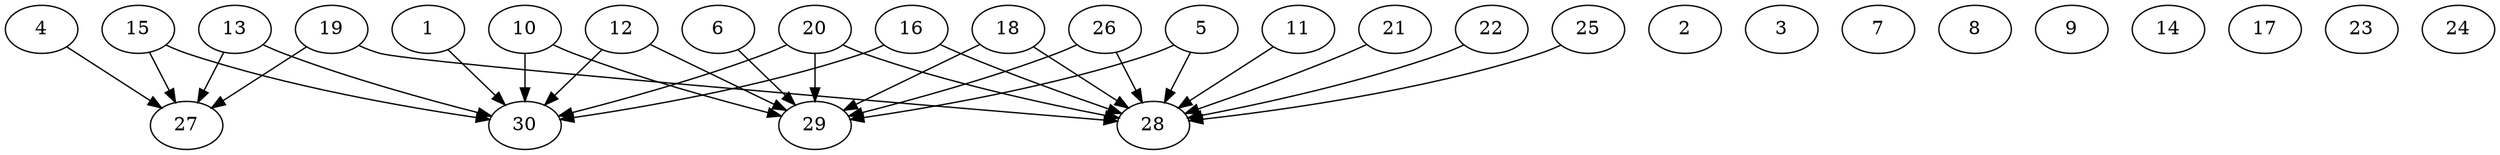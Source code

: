 // DAG automatically generated by daggen at Thu Oct  3 14:04:18 2019
// ./daggen --dot -n 30 --ccr 0.5 --fat 0.9 --regular 0.7 --density 0.6 --mindata 5242880 --maxdata 52428800 
digraph G {
  1 [size="73242624", alpha="0.06", expect_size="36621312"] 
  1 -> 30 [size ="36621312"]
  2 [size="73644032", alpha="0.07", expect_size="36822016"] 
  3 [size="57640960", alpha="0.15", expect_size="28820480"] 
  4 [size="69898240", alpha="0.01", expect_size="34949120"] 
  4 -> 27 [size ="34949120"]
  5 [size="31186944", alpha="0.15", expect_size="15593472"] 
  5 -> 28 [size ="15593472"]
  5 -> 29 [size ="15593472"]
  6 [size="87189504", alpha="0.15", expect_size="43594752"] 
  6 -> 29 [size ="43594752"]
  7 [size="87111680", alpha="0.07", expect_size="43555840"] 
  8 [size="79624192", alpha="0.03", expect_size="39812096"] 
  9 [size="36556800", alpha="0.05", expect_size="18278400"] 
  10 [size="79544320", alpha="0.04", expect_size="39772160"] 
  10 -> 29 [size ="39772160"]
  10 -> 30 [size ="39772160"]
  11 [size="59015168", alpha="0.12", expect_size="29507584"] 
  11 -> 28 [size ="29507584"]
  12 [size="87238656", alpha="0.01", expect_size="43619328"] 
  12 -> 29 [size ="43619328"]
  12 -> 30 [size ="43619328"]
  13 [size="24037376", alpha="0.08", expect_size="12018688"] 
  13 -> 27 [size ="12018688"]
  13 -> 30 [size ="12018688"]
  14 [size="96864256", alpha="0.07", expect_size="48432128"] 
  15 [size="103583744", alpha="0.18", expect_size="51791872"] 
  15 -> 27 [size ="51791872"]
  15 -> 30 [size ="51791872"]
  16 [size="81074176", alpha="0.09", expect_size="40537088"] 
  16 -> 28 [size ="40537088"]
  16 -> 30 [size ="40537088"]
  17 [size="59699200", alpha="0.16", expect_size="29849600"] 
  18 [size="93720576", alpha="0.14", expect_size="46860288"] 
  18 -> 28 [size ="46860288"]
  18 -> 29 [size ="46860288"]
  19 [size="14751744", alpha="0.19", expect_size="7375872"] 
  19 -> 27 [size ="7375872"]
  19 -> 28 [size ="7375872"]
  20 [size="38590464", alpha="0.15", expect_size="19295232"] 
  20 -> 28 [size ="19295232"]
  20 -> 29 [size ="19295232"]
  20 -> 30 [size ="19295232"]
  21 [size="57997312", alpha="0.03", expect_size="28998656"] 
  21 -> 28 [size ="28998656"]
  22 [size="21661696", alpha="0.05", expect_size="10830848"] 
  22 -> 28 [size ="10830848"]
  23 [size="25796608", alpha="0.18", expect_size="12898304"] 
  24 [size="64411648", alpha="0.02", expect_size="32205824"] 
  25 [size="95424512", alpha="0.12", expect_size="47712256"] 
  25 -> 28 [size ="47712256"]
  26 [size="86083584", alpha="0.17", expect_size="43041792"] 
  26 -> 28 [size ="43041792"]
  26 -> 29 [size ="43041792"]
  27 [size="32468992", alpha="0.19", expect_size="16234496"] 
  28 [size="11673600", alpha="0.15", expect_size="5836800"] 
  29 [size="78280704", alpha="0.17", expect_size="39140352"] 
  30 [size="74014720", alpha="0.13", expect_size="37007360"] 
}
